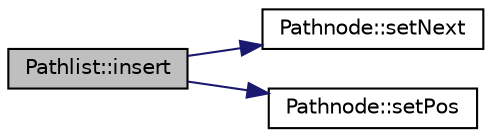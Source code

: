 digraph "Pathlist::insert"
{
 // LATEX_PDF_SIZE
  edge [fontname="Helvetica",fontsize="10",labelfontname="Helvetica",labelfontsize="10"];
  node [fontname="Helvetica",fontsize="10",shape=record];
  rankdir="LR";
  Node1 [label="Pathlist::insert",height=0.2,width=0.4,color="black", fillcolor="grey75", style="filled", fontcolor="black",tooltip="inserts the x and y poss related to a possible path position"];
  Node1 -> Node2 [color="midnightblue",fontsize="10",style="solid",fontname="Helvetica"];
  Node2 [label="Pathnode::setNext",height=0.2,width=0.4,color="black", fillcolor="white", style="filled",URL="$classPathnode.html#aba7ca07fcdc19dc53f34da00884f2483",tooltip="sets the next node of the current node"];
  Node1 -> Node3 [color="midnightblue",fontsize="10",style="solid",fontname="Helvetica"];
  Node3 [label="Pathnode::setPos",height=0.2,width=0.4,color="black", fillcolor="white", style="filled",URL="$classPathnode.html#aab6e8087eb99717da7eff197cd5313c6",tooltip="sets the x and y values associated to the node"];
}
